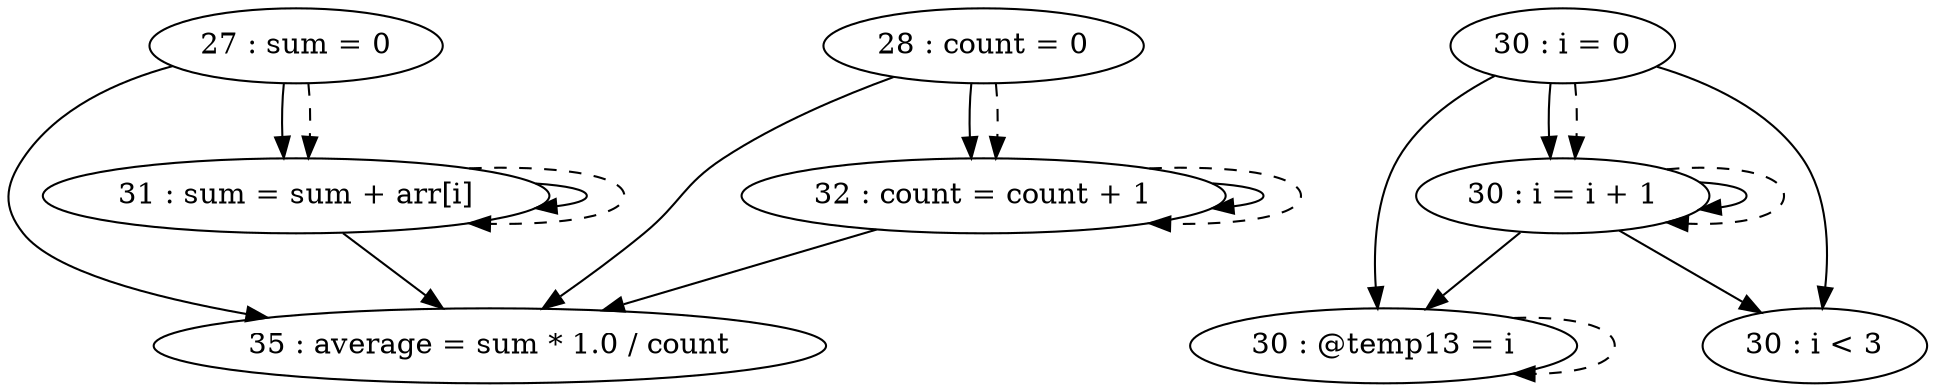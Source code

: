 digraph G {
"27 : sum = 0"
"27 : sum = 0" -> "35 : average = sum * 1.0 / count"
"27 : sum = 0" -> "31 : sum = sum + arr[i]"
"27 : sum = 0" -> "31 : sum = sum + arr[i]" [style=dashed]
"28 : count = 0"
"28 : count = 0" -> "35 : average = sum * 1.0 / count"
"28 : count = 0" -> "32 : count = count + 1"
"28 : count = 0" -> "32 : count = count + 1" [style=dashed]
"30 : i = 0"
"30 : i = 0" -> "30 : i = i + 1"
"30 : i = 0" -> "30 : @temp13 = i"
"30 : i = 0" -> "30 : i < 3"
"30 : i = 0" -> "30 : i = i + 1" [style=dashed]
"30 : i < 3"
"31 : sum = sum + arr[i]"
"31 : sum = sum + arr[i]" -> "35 : average = sum * 1.0 / count"
"31 : sum = sum + arr[i]" -> "31 : sum = sum + arr[i]"
"31 : sum = sum + arr[i]" -> "31 : sum = sum + arr[i]" [style=dashed]
"32 : count = count + 1"
"32 : count = count + 1" -> "35 : average = sum * 1.0 / count"
"32 : count = count + 1" -> "32 : count = count + 1"
"32 : count = count + 1" -> "32 : count = count + 1" [style=dashed]
"30 : @temp13 = i"
"30 : @temp13 = i" -> "30 : @temp13 = i" [style=dashed]
"30 : i = i + 1"
"30 : i = i + 1" -> "30 : i = i + 1"
"30 : i = i + 1" -> "30 : @temp13 = i"
"30 : i = i + 1" -> "30 : i < 3"
"30 : i = i + 1" -> "30 : i = i + 1" [style=dashed]
"35 : average = sum * 1.0 / count"
}
